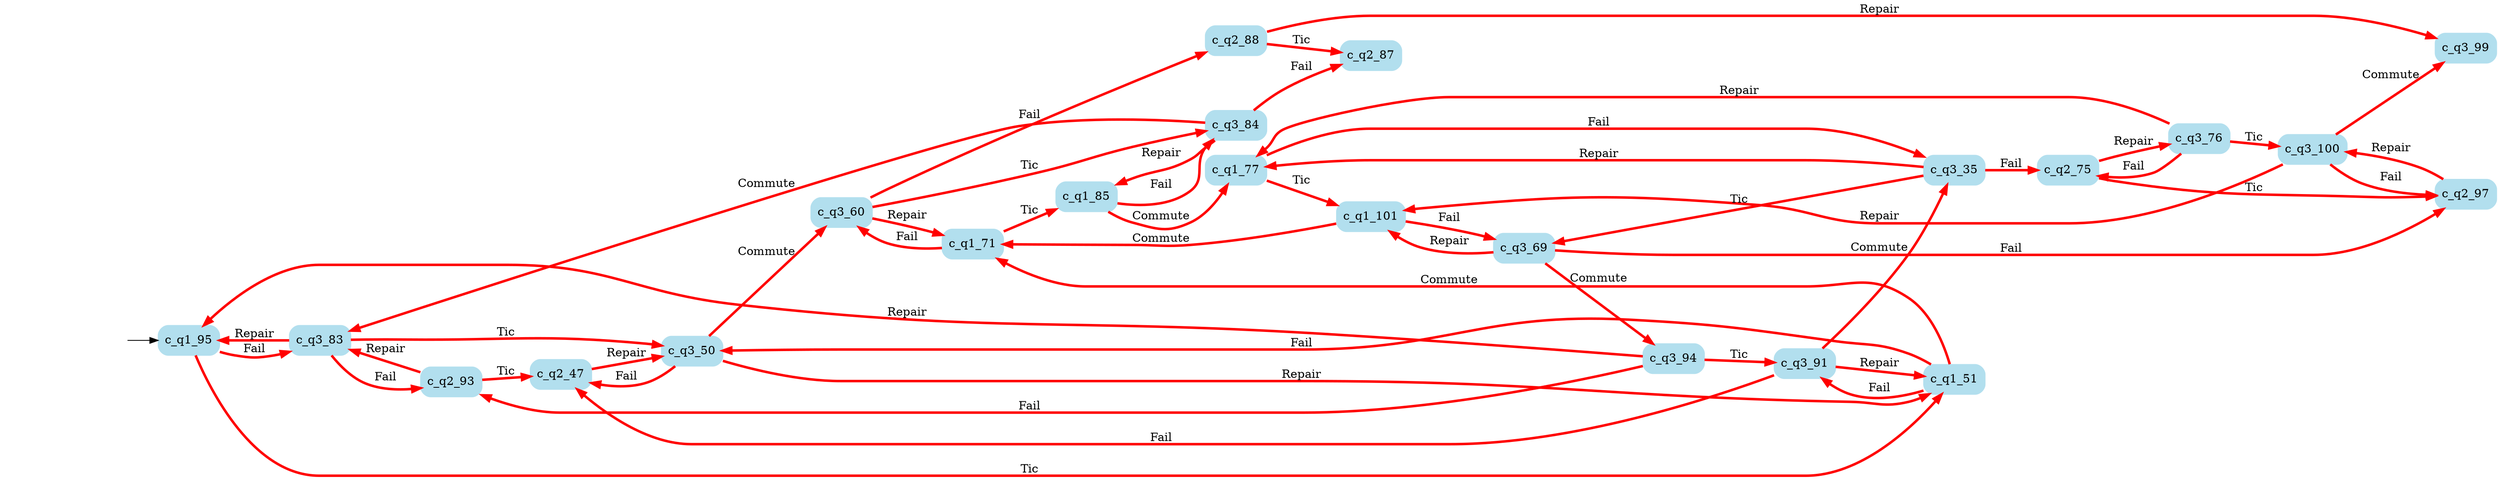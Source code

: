 digraph G {

	rankdir = LR;

	start_c_q1_95[style=invisible];

	node[shape=box, style="rounded, filled", color=lightblue2];

	c_q3_69[label="c_q3_69"];
	c_q3_91[label="c_q3_91"];
	c_q3_94[label="c_q3_94"];
	c_q2_88[label="c_q2_88"];
	c_q1_71[label="c_q1_71"];
	c_q2_87[label="c_q2_87"];
	c_q3_100[label="c_q3_100"];
	c_q2_47[label="c_q2_47"];
	c_q3_76[label="c_q3_76"];
	c_q2_93[label="c_q2_93"];
	c_q3_99[label="c_q3_99"];
	c_q2_97[label="c_q2_97"];
	c_q3_50[label="c_q3_50"];
	c_q2_75[label="c_q2_75"];
	c_q3_83[label="c_q3_83"];
	c_q1_85[label="c_q1_85"];
	c_q1_101[label="c_q1_101"];
	c_q1_51[label="c_q1_51"];
	c_q3_60[label="c_q3_60"];
	c_q3_84[label="c_q3_84"];
	c_q1_77[label="c_q1_77"];
	c_q3_35[label="c_q3_35"];
	c_q1_95[label="c_q1_95"];

	start_c_q1_95 -> c_q1_95;
	c_q1_95 -> c_q1_51[label="Tic", penwidth=3, color=red];
	c_q1_51 -> c_q1_71[label="Commute", penwidth=3, color=red];
	c_q1_51 -> c_q3_91[label="Fail", penwidth=3, color=red];
	c_q2_93 -> c_q2_47[label="Tic", penwidth=3, color=red];
	c_q2_97 -> c_q3_100[label="Repair", penwidth=3, color=red];
	c_q3_83 -> c_q3_50[label="Tic", penwidth=3, color=red];
	c_q3_91 -> c_q3_35[label="Commute", penwidth=3, color=red];
	c_q3_35 -> c_q1_77[label="Repair", penwidth=3, color=red];
	c_q3_91 -> c_q2_47[label="Fail", penwidth=3, color=red];
	c_q3_35 -> c_q2_75[label="Fail", penwidth=3, color=red];
	c_q1_95 -> c_q3_83[label="Fail", penwidth=3, color=red];
	c_q1_51 -> c_q3_50[label="Fail", penwidth=3, color=red];
	c_q1_71 -> c_q1_85[label="Tic", penwidth=3, color=red];
	c_q1_71 -> c_q3_60[label="Fail", penwidth=3, color=red];
	c_q3_91 -> c_q1_51[label="Repair", penwidth=3, color=red];
	c_q3_35 -> c_q3_69[label="Tic", penwidth=3, color=red];
	c_q1_77 -> c_q1_101[label="Tic", penwidth=3, color=red];
	c_q1_77 -> c_q3_35[label="Fail", penwidth=3, color=red];
	c_q2_47 -> c_q3_50[label="Repair", penwidth=3, color=red];
	c_q2_75 -> c_q2_97[label="Tic", penwidth=3, color=red];
	c_q2_75 -> c_q3_76[label="Repair", penwidth=3, color=red];
	c_q3_83 -> c_q2_93[label="Fail", penwidth=3, color=red];
	c_q3_83 -> c_q1_95[label="Repair", penwidth=3, color=red];
	c_q3_50 -> c_q2_47[label="Fail", penwidth=3, color=red];
	c_q3_50 -> c_q3_60[label="Commute", penwidth=3, color=red];
	c_q3_50 -> c_q1_51[label="Repair", penwidth=3, color=red];
	c_q1_85 -> c_q3_84[label="Fail", penwidth=3, color=red];
	c_q1_85 -> c_q1_77[label="Commute", penwidth=3, color=red];
	c_q3_60 -> c_q3_84[label="Tic", penwidth=3, color=red];
	c_q3_60 -> c_q2_88[label="Fail", penwidth=3, color=red];
	c_q3_60 -> c_q1_71[label="Repair", penwidth=3, color=red];
	c_q3_69 -> c_q2_97[label="Fail", penwidth=3, color=red];
	c_q3_69 -> c_q3_94[label="Commute", penwidth=3, color=red];
	c_q3_69 -> c_q1_101[label="Repair", penwidth=3, color=red];
	c_q1_101 -> c_q3_69[label="Fail", penwidth=3, color=red];
	c_q1_101 -> c_q1_71[label="Commute", penwidth=3, color=red];
	c_q3_76 -> c_q3_100[label="Tic", penwidth=3, color=red];
	c_q3_76 -> c_q2_75[label="Fail", penwidth=3, color=red];
	c_q3_76 -> c_q1_77[label="Repair", penwidth=3, color=red];
	c_q2_93 -> c_q3_83[label="Repair", penwidth=3, color=red];
	c_q3_84 -> c_q2_87[label="Fail", penwidth=3, color=red];
	c_q3_84 -> c_q3_83[label="Commute", penwidth=3, color=red];
	c_q3_84 -> c_q1_85[label="Repair", penwidth=3, color=red];
	c_q2_88 -> c_q2_87[label="Tic", penwidth=3, color=red];
	c_q2_88 -> c_q3_99[label="Repair", penwidth=3, color=red];
	c_q3_94 -> c_q3_91[label="Tic", penwidth=3, color=red];
	c_q3_94 -> c_q2_93[label="Fail", penwidth=3, color=red];
	c_q3_94 -> c_q1_95[label="Repair", penwidth=3, color=red];
	c_q3_100 -> c_q2_97[label="Fail", penwidth=3, color=red];
	c_q3_100 -> c_q3_99[label="Commute", penwidth=3, color=red];
	c_q3_100 -> c_q1_101[label="Repair", penwidth=3, color=red];

}